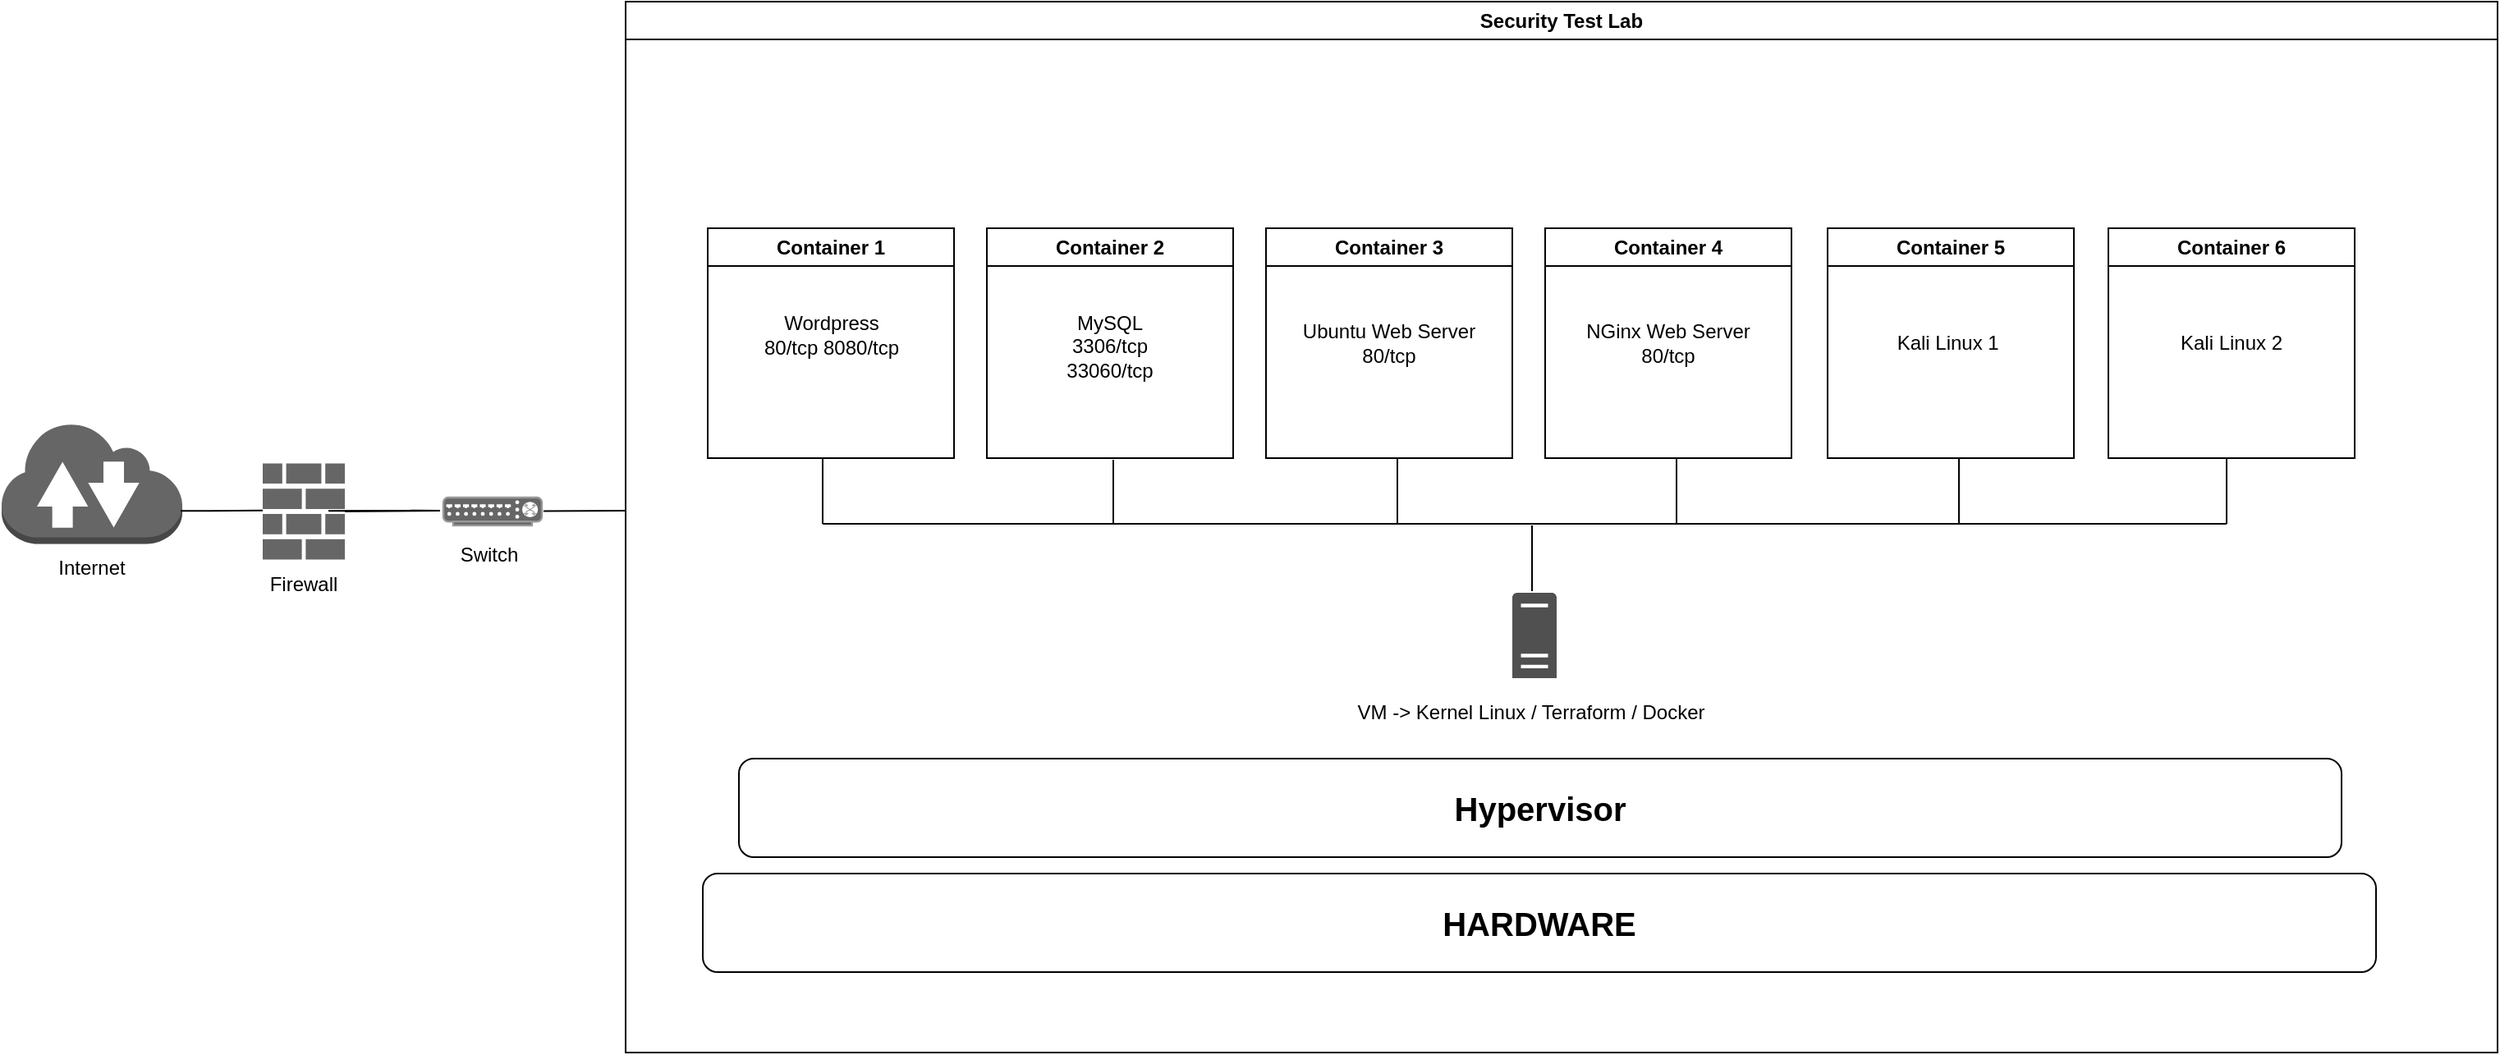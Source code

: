 <mxfile version="23.1.2" type="device">
  <diagram name="Página-1" id="4tEYT7AZ6MiVWFtFd2NR">
    <mxGraphModel dx="2487" dy="868" grid="0" gridSize="10" guides="1" tooltips="1" connect="1" arrows="1" fold="1" page="0" pageScale="1" pageWidth="827" pageHeight="1169" math="0" shadow="0">
      <root>
        <mxCell id="0" />
        <mxCell id="1" parent="0" />
        <mxCell id="ke7tj6UbHf_71cCuD6pa-11" value="" style="fontColor=#0066CC;verticalAlign=top;verticalLabelPosition=bottom;labelPosition=center;align=center;html=1;outlineConnect=0;fillColor=#666666;strokeColor=#999999;gradientColor=none;gradientDirection=north;strokeWidth=2;shape=mxgraph.networks.switch;fillStyle=solid;" parent="1" vertex="1">
          <mxGeometry x="-245" y="491" width="60" height="17" as="geometry" />
        </mxCell>
        <mxCell id="ke7tj6UbHf_71cCuD6pa-18" value="" style="outlineConnect=0;dashed=0;verticalLabelPosition=bottom;verticalAlign=top;align=center;html=1;shape=mxgraph.aws3.internet_2;fillColor=#666666;gradientColor=none;" parent="1" vertex="1">
          <mxGeometry x="-514" y="444.75" width="110" height="74.5" as="geometry" />
        </mxCell>
        <mxCell id="ke7tj6UbHf_71cCuD6pa-19" value="Internet" style="text;html=1;strokeColor=none;fillColor=none;align=center;verticalAlign=middle;whiteSpace=wrap;rounded=0;" parent="1" vertex="1">
          <mxGeometry x="-489" y="519.25" width="60" height="30" as="geometry" />
        </mxCell>
        <mxCell id="ke7tj6UbHf_71cCuD6pa-20" value="Firewall" style="text;html=1;strokeColor=none;fillColor=none;align=center;verticalAlign=middle;whiteSpace=wrap;rounded=0;" parent="1" vertex="1">
          <mxGeometry x="-360" y="528.75" width="60" height="30" as="geometry" />
        </mxCell>
        <mxCell id="ke7tj6UbHf_71cCuD6pa-21" value="Switch" style="text;html=1;strokeColor=none;fillColor=none;align=center;verticalAlign=middle;whiteSpace=wrap;rounded=0;" parent="1" vertex="1">
          <mxGeometry x="-247" y="511" width="60" height="30" as="geometry" />
        </mxCell>
        <mxCell id="ke7tj6UbHf_71cCuD6pa-31" value="" style="endArrow=none;html=1;rounded=0;" parent="1" edge="1">
          <mxGeometry width="50" height="50" relative="1" as="geometry">
            <mxPoint x="-184" y="499.25" as="sourcePoint" />
            <mxPoint x="-134" y="499" as="targetPoint" />
          </mxGeometry>
        </mxCell>
        <mxCell id="ke7tj6UbHf_71cCuD6pa-32" value="" style="endArrow=none;html=1;rounded=0;" parent="1" edge="1" source="ke7tj6UbHf_71cCuD6pa-16">
          <mxGeometry width="50" height="50" relative="1" as="geometry">
            <mxPoint x="-315" y="499.16" as="sourcePoint" />
            <mxPoint x="-265" y="498.91" as="targetPoint" />
            <Array as="points">
              <mxPoint x="-247" y="499" />
            </Array>
          </mxGeometry>
        </mxCell>
        <mxCell id="ke7tj6UbHf_71cCuD6pa-34" value="" style="endArrow=none;html=1;rounded=0;" parent="1" edge="1">
          <mxGeometry width="50" height="50" relative="1" as="geometry">
            <mxPoint x="-405" y="499.16" as="sourcePoint" />
            <mxPoint x="-355" y="498.91" as="targetPoint" />
          </mxGeometry>
        </mxCell>
        <mxCell id="UAPGCNf8BomLPdziFhIS-16" value="Security Test Lab" style="swimlane;whiteSpace=wrap;html=1;" parent="1" vertex="1">
          <mxGeometry x="-134" y="189" width="1140" height="640" as="geometry" />
        </mxCell>
        <mxCell id="UAPGCNf8BomLPdziFhIS-1" value="Container 1" style="swimlane;whiteSpace=wrap;html=1;" parent="UAPGCNf8BomLPdziFhIS-16" vertex="1">
          <mxGeometry x="50" y="138" width="150" height="140" as="geometry" />
        </mxCell>
        <mxCell id="UAPGCNf8BomLPdziFhIS-2" value="Wordpress&lt;br style=&quot;&quot;&gt;&lt;span style=&quot;&quot;&gt;80/tcp 8080/tcp&lt;/span&gt;" style="text;html=1;align=center;verticalAlign=middle;resizable=0;points=[];autosize=1;strokeColor=none;fillColor=none;" parent="UAPGCNf8BomLPdziFhIS-1" vertex="1">
          <mxGeometry x="20" y="45" width="110" height="40" as="geometry" />
        </mxCell>
        <mxCell id="UAPGCNf8BomLPdziFhIS-5" value="Container 2" style="swimlane;whiteSpace=wrap;html=1;" parent="UAPGCNf8BomLPdziFhIS-16" vertex="1">
          <mxGeometry x="220" y="138" width="150" height="140" as="geometry" />
        </mxCell>
        <mxCell id="ke7tj6UbHf_71cCuD6pa-23" value="MySQL&lt;br&gt;3306/tcp 33060/tcp" style="text;html=1;strokeColor=none;fillColor=none;align=center;verticalAlign=middle;whiteSpace=wrap;rounded=0;" parent="UAPGCNf8BomLPdziFhIS-5" vertex="1">
          <mxGeometry x="45" y="56.5" width="60" height="30" as="geometry" />
        </mxCell>
        <mxCell id="UAPGCNf8BomLPdziFhIS-9" value="Container 3" style="swimlane;whiteSpace=wrap;html=1;" parent="UAPGCNf8BomLPdziFhIS-16" vertex="1">
          <mxGeometry x="390" y="138" width="150" height="140" as="geometry" />
        </mxCell>
        <mxCell id="ke7tj6UbHf_71cCuD6pa-24" value="Ubuntu Web Server&lt;br&gt;80/tcp" style="text;html=1;strokeColor=none;fillColor=none;align=center;verticalAlign=middle;whiteSpace=wrap;rounded=0;" parent="UAPGCNf8BomLPdziFhIS-9" vertex="1">
          <mxGeometry x="20" y="55" width="110" height="30" as="geometry" />
        </mxCell>
        <mxCell id="UAPGCNf8BomLPdziFhIS-11" value="Container 4" style="swimlane;whiteSpace=wrap;html=1;" parent="UAPGCNf8BomLPdziFhIS-16" vertex="1">
          <mxGeometry x="560" y="138" width="150" height="140" as="geometry">
            <mxRectangle x="560" y="138" width="101" height="26" as="alternateBounds" />
          </mxGeometry>
        </mxCell>
        <mxCell id="ke7tj6UbHf_71cCuD6pa-25" value="NGinx Web Server&lt;br&gt;80/tcp" style="text;html=1;strokeColor=none;fillColor=none;align=center;verticalAlign=middle;whiteSpace=wrap;rounded=0;" parent="UAPGCNf8BomLPdziFhIS-11" vertex="1">
          <mxGeometry x="20" y="55" width="110" height="30" as="geometry" />
        </mxCell>
        <mxCell id="UAPGCNf8BomLPdziFhIS-14" value="" style="pointerEvents=1;shadow=0;dashed=0;html=1;strokeColor=none;fillColor=#505050;labelPosition=center;verticalLabelPosition=bottom;verticalAlign=top;outlineConnect=0;align=center;shape=mxgraph.office.servers.server_generic;" parent="UAPGCNf8BomLPdziFhIS-16" vertex="1">
          <mxGeometry x="540" y="360" width="27" height="52" as="geometry" />
        </mxCell>
        <mxCell id="UAPGCNf8BomLPdziFhIS-17" value="" style="endArrow=none;html=1;rounded=0;" parent="UAPGCNf8BomLPdziFhIS-16" edge="1">
          <mxGeometry width="50" height="50" relative="1" as="geometry">
            <mxPoint x="120" y="318" as="sourcePoint" />
            <mxPoint x="975" y="318" as="targetPoint" />
          </mxGeometry>
        </mxCell>
        <mxCell id="UAPGCNf8BomLPdziFhIS-15" value="VM -&amp;gt; Kernel Linux / Terraform / Docker" style="text;html=1;align=center;verticalAlign=middle;resizable=0;points=[];autosize=1;strokeColor=none;fillColor=none;" parent="UAPGCNf8BomLPdziFhIS-16" vertex="1">
          <mxGeometry x="436" y="420" width="230" height="26" as="geometry" />
        </mxCell>
        <mxCell id="UAPGCNf8BomLPdziFhIS-18" value="" style="endArrow=none;html=1;rounded=0;" parent="UAPGCNf8BomLPdziFhIS-16" edge="1">
          <mxGeometry width="50" height="50" relative="1" as="geometry">
            <mxPoint x="120" y="318" as="sourcePoint" />
            <mxPoint x="120" y="278" as="targetPoint" />
          </mxGeometry>
        </mxCell>
        <mxCell id="UAPGCNf8BomLPdziFhIS-21" value="" style="endArrow=none;html=1;rounded=0;" parent="UAPGCNf8BomLPdziFhIS-16" edge="1">
          <mxGeometry width="50" height="50" relative="1" as="geometry">
            <mxPoint x="640" y="318" as="sourcePoint" />
            <mxPoint x="640" y="278" as="targetPoint" />
          </mxGeometry>
        </mxCell>
        <mxCell id="UAPGCNf8BomLPdziFhIS-20" value="" style="endArrow=none;html=1;rounded=0;" parent="UAPGCNf8BomLPdziFhIS-16" edge="1">
          <mxGeometry width="50" height="50" relative="1" as="geometry">
            <mxPoint x="470" y="318" as="sourcePoint" />
            <mxPoint x="470" y="278" as="targetPoint" />
          </mxGeometry>
        </mxCell>
        <mxCell id="UAPGCNf8BomLPdziFhIS-19" value="" style="endArrow=none;html=1;rounded=0;" parent="UAPGCNf8BomLPdziFhIS-16" edge="1">
          <mxGeometry width="50" height="50" relative="1" as="geometry">
            <mxPoint x="297" y="318" as="sourcePoint" />
            <mxPoint x="297" y="279" as="targetPoint" />
          </mxGeometry>
        </mxCell>
        <mxCell id="UAPGCNf8BomLPdziFhIS-22" value="" style="endArrow=none;html=1;rounded=0;" parent="UAPGCNf8BomLPdziFhIS-16" edge="1">
          <mxGeometry width="50" height="50" relative="1" as="geometry">
            <mxPoint x="552" y="359" as="sourcePoint" />
            <mxPoint x="552" y="319" as="targetPoint" />
          </mxGeometry>
        </mxCell>
        <mxCell id="jVKInmBASNfz2UgVp5Zh-1" value="Container 5" style="swimlane;whiteSpace=wrap;html=1;" vertex="1" parent="UAPGCNf8BomLPdziFhIS-16">
          <mxGeometry x="732" y="138" width="150" height="140" as="geometry">
            <mxRectangle x="560" y="138" width="101" height="26" as="alternateBounds" />
          </mxGeometry>
        </mxCell>
        <mxCell id="jVKInmBASNfz2UgVp5Zh-2" value="Kali Linux 1&amp;nbsp;" style="text;html=1;strokeColor=none;fillColor=none;align=center;verticalAlign=middle;whiteSpace=wrap;rounded=0;" vertex="1" parent="jVKInmBASNfz2UgVp5Zh-1">
          <mxGeometry x="20" y="55" width="110" height="30" as="geometry" />
        </mxCell>
        <mxCell id="jVKInmBASNfz2UgVp5Zh-3" value="Container 6" style="swimlane;whiteSpace=wrap;html=1;" vertex="1" parent="UAPGCNf8BomLPdziFhIS-16">
          <mxGeometry x="903" y="138" width="150" height="140" as="geometry">
            <mxRectangle x="560" y="138" width="101" height="26" as="alternateBounds" />
          </mxGeometry>
        </mxCell>
        <mxCell id="jVKInmBASNfz2UgVp5Zh-4" value="Kali Linux 2" style="text;html=1;strokeColor=none;fillColor=none;align=center;verticalAlign=middle;whiteSpace=wrap;rounded=0;" vertex="1" parent="jVKInmBASNfz2UgVp5Zh-3">
          <mxGeometry x="20" y="55" width="110" height="30" as="geometry" />
        </mxCell>
        <mxCell id="jVKInmBASNfz2UgVp5Zh-8" value="" style="endArrow=none;html=1;rounded=0;" edge="1" parent="UAPGCNf8BomLPdziFhIS-16">
          <mxGeometry width="50" height="50" relative="1" as="geometry">
            <mxPoint x="812" y="318" as="sourcePoint" />
            <mxPoint x="812" y="278" as="targetPoint" />
          </mxGeometry>
        </mxCell>
        <mxCell id="jVKInmBASNfz2UgVp5Zh-10" value="" style="endArrow=none;html=1;rounded=0;" edge="1" parent="UAPGCNf8BomLPdziFhIS-16">
          <mxGeometry width="50" height="50" relative="1" as="geometry">
            <mxPoint x="975" y="318" as="sourcePoint" />
            <mxPoint x="975" y="278" as="targetPoint" />
          </mxGeometry>
        </mxCell>
        <mxCell id="jVKInmBASNfz2UgVp5Zh-11" value="&lt;b&gt;&lt;font style=&quot;font-size: 20px;&quot;&gt;Hypervisor&lt;/font&gt;&lt;/b&gt;" style="rounded=1;whiteSpace=wrap;html=1;" vertex="1" parent="UAPGCNf8BomLPdziFhIS-16">
          <mxGeometry x="69" y="461" width="976" height="60" as="geometry" />
        </mxCell>
        <mxCell id="jVKInmBASNfz2UgVp5Zh-12" value="&lt;font style=&quot;font-size: 20px;&quot;&gt;&lt;b&gt;HARDWARE&lt;/b&gt;&lt;/font&gt;" style="rounded=1;whiteSpace=wrap;html=1;" vertex="1" parent="UAPGCNf8BomLPdziFhIS-16">
          <mxGeometry x="47" y="531" width="1019" height="60" as="geometry" />
        </mxCell>
        <mxCell id="jVKInmBASNfz2UgVp5Zh-16" value="" style="endArrow=none;html=1;rounded=0;" edge="1" parent="1" target="ke7tj6UbHf_71cCuD6pa-16">
          <mxGeometry width="50" height="50" relative="1" as="geometry">
            <mxPoint x="-315" y="499.16" as="sourcePoint" />
            <mxPoint x="-265" y="498.91" as="targetPoint" />
            <Array as="points">
              <mxPoint x="-265" y="499" />
            </Array>
          </mxGeometry>
        </mxCell>
        <mxCell id="ke7tj6UbHf_71cCuD6pa-16" value="" style="pointerEvents=1;shadow=0;dashed=0;html=1;strokeColor=none;fillColor=#666666;labelPosition=center;verticalLabelPosition=bottom;verticalAlign=top;outlineConnect=0;align=center;shape=mxgraph.office.concepts.firewall;" parent="1" vertex="1">
          <mxGeometry x="-355" y="470.25" width="50" height="58.5" as="geometry" />
        </mxCell>
      </root>
    </mxGraphModel>
  </diagram>
</mxfile>
